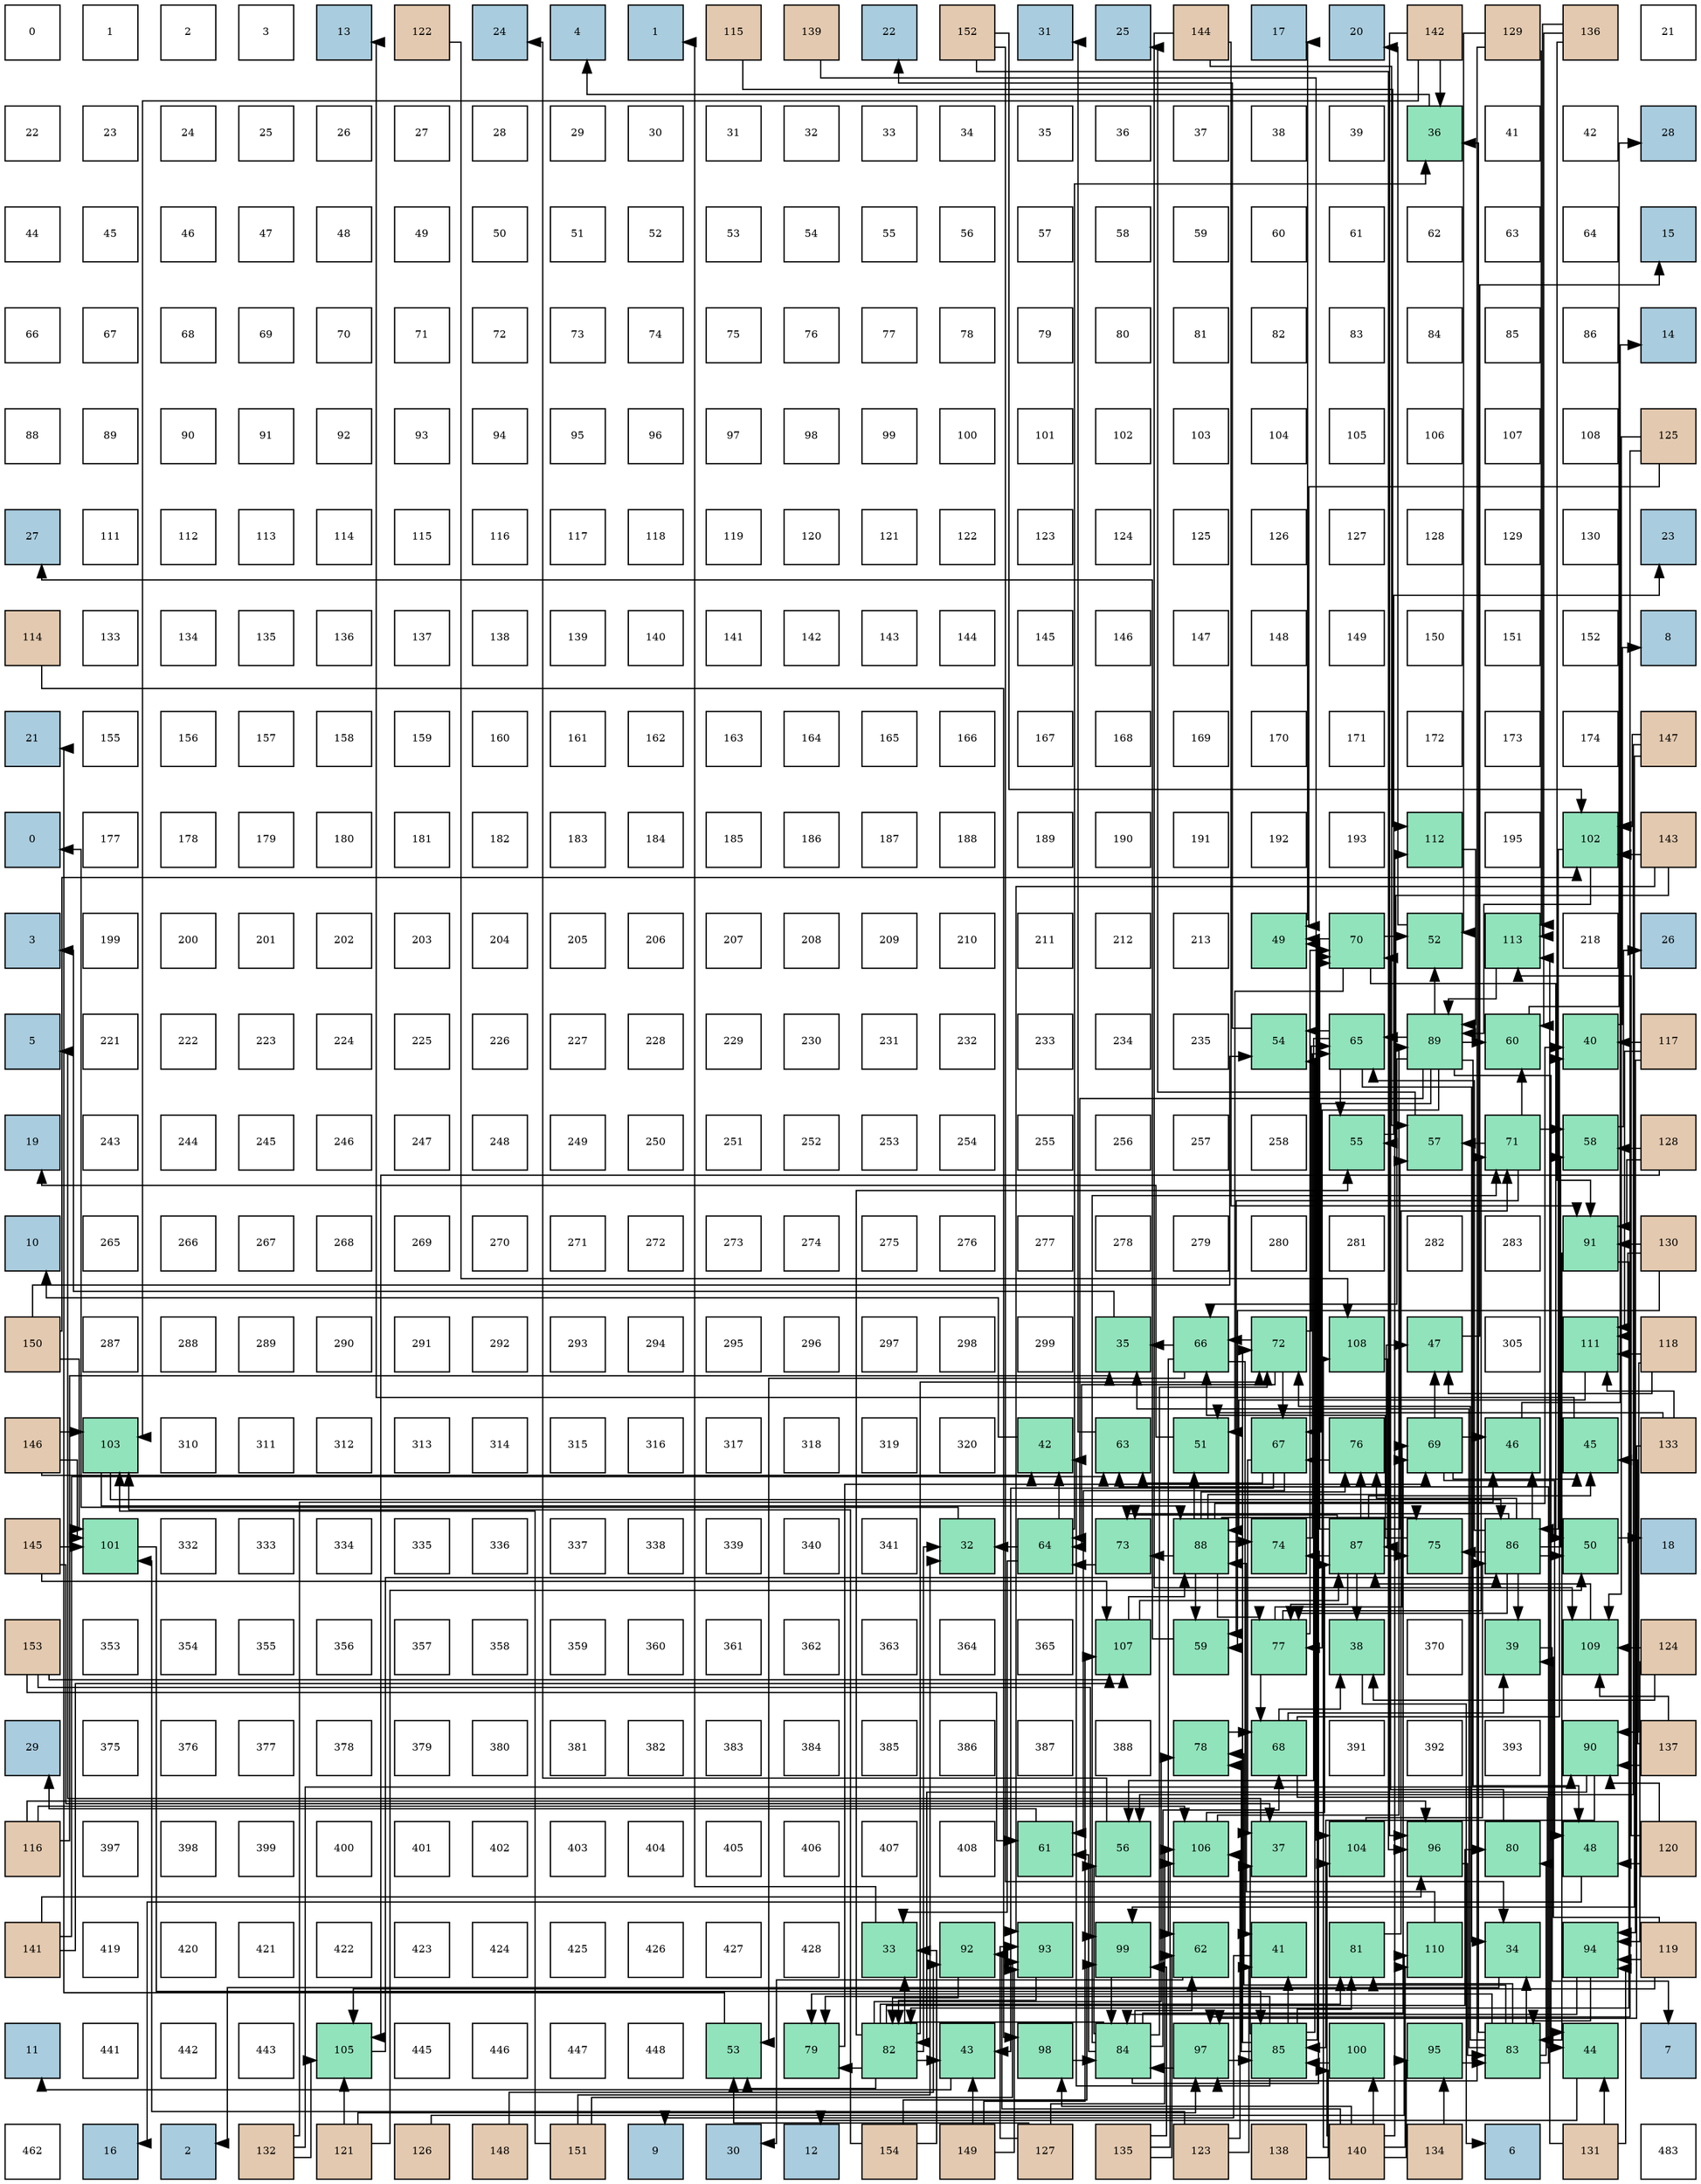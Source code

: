 digraph layout{
 rankdir=TB;
 splines=ortho;
 node [style=filled shape=square fixedsize=true width=0.6];
0[label="0", fontsize=8, fillcolor="#ffffff"];
1[label="1", fontsize=8, fillcolor="#ffffff"];
2[label="2", fontsize=8, fillcolor="#ffffff"];
3[label="3", fontsize=8, fillcolor="#ffffff"];
4[label="13", fontsize=8, fillcolor="#a9ccde"];
5[label="122", fontsize=8, fillcolor="#e3c9af"];
6[label="24", fontsize=8, fillcolor="#a9ccde"];
7[label="4", fontsize=8, fillcolor="#a9ccde"];
8[label="1", fontsize=8, fillcolor="#a9ccde"];
9[label="115", fontsize=8, fillcolor="#e3c9af"];
10[label="139", fontsize=8, fillcolor="#e3c9af"];
11[label="22", fontsize=8, fillcolor="#a9ccde"];
12[label="152", fontsize=8, fillcolor="#e3c9af"];
13[label="31", fontsize=8, fillcolor="#a9ccde"];
14[label="25", fontsize=8, fillcolor="#a9ccde"];
15[label="144", fontsize=8, fillcolor="#e3c9af"];
16[label="17", fontsize=8, fillcolor="#a9ccde"];
17[label="20", fontsize=8, fillcolor="#a9ccde"];
18[label="142", fontsize=8, fillcolor="#e3c9af"];
19[label="129", fontsize=8, fillcolor="#e3c9af"];
20[label="136", fontsize=8, fillcolor="#e3c9af"];
21[label="21", fontsize=8, fillcolor="#ffffff"];
22[label="22", fontsize=8, fillcolor="#ffffff"];
23[label="23", fontsize=8, fillcolor="#ffffff"];
24[label="24", fontsize=8, fillcolor="#ffffff"];
25[label="25", fontsize=8, fillcolor="#ffffff"];
26[label="26", fontsize=8, fillcolor="#ffffff"];
27[label="27", fontsize=8, fillcolor="#ffffff"];
28[label="28", fontsize=8, fillcolor="#ffffff"];
29[label="29", fontsize=8, fillcolor="#ffffff"];
30[label="30", fontsize=8, fillcolor="#ffffff"];
31[label="31", fontsize=8, fillcolor="#ffffff"];
32[label="32", fontsize=8, fillcolor="#ffffff"];
33[label="33", fontsize=8, fillcolor="#ffffff"];
34[label="34", fontsize=8, fillcolor="#ffffff"];
35[label="35", fontsize=8, fillcolor="#ffffff"];
36[label="36", fontsize=8, fillcolor="#ffffff"];
37[label="37", fontsize=8, fillcolor="#ffffff"];
38[label="38", fontsize=8, fillcolor="#ffffff"];
39[label="39", fontsize=8, fillcolor="#ffffff"];
40[label="36", fontsize=8, fillcolor="#91e3bb"];
41[label="41", fontsize=8, fillcolor="#ffffff"];
42[label="42", fontsize=8, fillcolor="#ffffff"];
43[label="28", fontsize=8, fillcolor="#a9ccde"];
44[label="44", fontsize=8, fillcolor="#ffffff"];
45[label="45", fontsize=8, fillcolor="#ffffff"];
46[label="46", fontsize=8, fillcolor="#ffffff"];
47[label="47", fontsize=8, fillcolor="#ffffff"];
48[label="48", fontsize=8, fillcolor="#ffffff"];
49[label="49", fontsize=8, fillcolor="#ffffff"];
50[label="50", fontsize=8, fillcolor="#ffffff"];
51[label="51", fontsize=8, fillcolor="#ffffff"];
52[label="52", fontsize=8, fillcolor="#ffffff"];
53[label="53", fontsize=8, fillcolor="#ffffff"];
54[label="54", fontsize=8, fillcolor="#ffffff"];
55[label="55", fontsize=8, fillcolor="#ffffff"];
56[label="56", fontsize=8, fillcolor="#ffffff"];
57[label="57", fontsize=8, fillcolor="#ffffff"];
58[label="58", fontsize=8, fillcolor="#ffffff"];
59[label="59", fontsize=8, fillcolor="#ffffff"];
60[label="60", fontsize=8, fillcolor="#ffffff"];
61[label="61", fontsize=8, fillcolor="#ffffff"];
62[label="62", fontsize=8, fillcolor="#ffffff"];
63[label="63", fontsize=8, fillcolor="#ffffff"];
64[label="64", fontsize=8, fillcolor="#ffffff"];
65[label="15", fontsize=8, fillcolor="#a9ccde"];
66[label="66", fontsize=8, fillcolor="#ffffff"];
67[label="67", fontsize=8, fillcolor="#ffffff"];
68[label="68", fontsize=8, fillcolor="#ffffff"];
69[label="69", fontsize=8, fillcolor="#ffffff"];
70[label="70", fontsize=8, fillcolor="#ffffff"];
71[label="71", fontsize=8, fillcolor="#ffffff"];
72[label="72", fontsize=8, fillcolor="#ffffff"];
73[label="73", fontsize=8, fillcolor="#ffffff"];
74[label="74", fontsize=8, fillcolor="#ffffff"];
75[label="75", fontsize=8, fillcolor="#ffffff"];
76[label="76", fontsize=8, fillcolor="#ffffff"];
77[label="77", fontsize=8, fillcolor="#ffffff"];
78[label="78", fontsize=8, fillcolor="#ffffff"];
79[label="79", fontsize=8, fillcolor="#ffffff"];
80[label="80", fontsize=8, fillcolor="#ffffff"];
81[label="81", fontsize=8, fillcolor="#ffffff"];
82[label="82", fontsize=8, fillcolor="#ffffff"];
83[label="83", fontsize=8, fillcolor="#ffffff"];
84[label="84", fontsize=8, fillcolor="#ffffff"];
85[label="85", fontsize=8, fillcolor="#ffffff"];
86[label="86", fontsize=8, fillcolor="#ffffff"];
87[label="14", fontsize=8, fillcolor="#a9ccde"];
88[label="88", fontsize=8, fillcolor="#ffffff"];
89[label="89", fontsize=8, fillcolor="#ffffff"];
90[label="90", fontsize=8, fillcolor="#ffffff"];
91[label="91", fontsize=8, fillcolor="#ffffff"];
92[label="92", fontsize=8, fillcolor="#ffffff"];
93[label="93", fontsize=8, fillcolor="#ffffff"];
94[label="94", fontsize=8, fillcolor="#ffffff"];
95[label="95", fontsize=8, fillcolor="#ffffff"];
96[label="96", fontsize=8, fillcolor="#ffffff"];
97[label="97", fontsize=8, fillcolor="#ffffff"];
98[label="98", fontsize=8, fillcolor="#ffffff"];
99[label="99", fontsize=8, fillcolor="#ffffff"];
100[label="100", fontsize=8, fillcolor="#ffffff"];
101[label="101", fontsize=8, fillcolor="#ffffff"];
102[label="102", fontsize=8, fillcolor="#ffffff"];
103[label="103", fontsize=8, fillcolor="#ffffff"];
104[label="104", fontsize=8, fillcolor="#ffffff"];
105[label="105", fontsize=8, fillcolor="#ffffff"];
106[label="106", fontsize=8, fillcolor="#ffffff"];
107[label="107", fontsize=8, fillcolor="#ffffff"];
108[label="108", fontsize=8, fillcolor="#ffffff"];
109[label="125", fontsize=8, fillcolor="#e3c9af"];
110[label="27", fontsize=8, fillcolor="#a9ccde"];
111[label="111", fontsize=8, fillcolor="#ffffff"];
112[label="112", fontsize=8, fillcolor="#ffffff"];
113[label="113", fontsize=8, fillcolor="#ffffff"];
114[label="114", fontsize=8, fillcolor="#ffffff"];
115[label="115", fontsize=8, fillcolor="#ffffff"];
116[label="116", fontsize=8, fillcolor="#ffffff"];
117[label="117", fontsize=8, fillcolor="#ffffff"];
118[label="118", fontsize=8, fillcolor="#ffffff"];
119[label="119", fontsize=8, fillcolor="#ffffff"];
120[label="120", fontsize=8, fillcolor="#ffffff"];
121[label="121", fontsize=8, fillcolor="#ffffff"];
122[label="122", fontsize=8, fillcolor="#ffffff"];
123[label="123", fontsize=8, fillcolor="#ffffff"];
124[label="124", fontsize=8, fillcolor="#ffffff"];
125[label="125", fontsize=8, fillcolor="#ffffff"];
126[label="126", fontsize=8, fillcolor="#ffffff"];
127[label="127", fontsize=8, fillcolor="#ffffff"];
128[label="128", fontsize=8, fillcolor="#ffffff"];
129[label="129", fontsize=8, fillcolor="#ffffff"];
130[label="130", fontsize=8, fillcolor="#ffffff"];
131[label="23", fontsize=8, fillcolor="#a9ccde"];
132[label="114", fontsize=8, fillcolor="#e3c9af"];
133[label="133", fontsize=8, fillcolor="#ffffff"];
134[label="134", fontsize=8, fillcolor="#ffffff"];
135[label="135", fontsize=8, fillcolor="#ffffff"];
136[label="136", fontsize=8, fillcolor="#ffffff"];
137[label="137", fontsize=8, fillcolor="#ffffff"];
138[label="138", fontsize=8, fillcolor="#ffffff"];
139[label="139", fontsize=8, fillcolor="#ffffff"];
140[label="140", fontsize=8, fillcolor="#ffffff"];
141[label="141", fontsize=8, fillcolor="#ffffff"];
142[label="142", fontsize=8, fillcolor="#ffffff"];
143[label="143", fontsize=8, fillcolor="#ffffff"];
144[label="144", fontsize=8, fillcolor="#ffffff"];
145[label="145", fontsize=8, fillcolor="#ffffff"];
146[label="146", fontsize=8, fillcolor="#ffffff"];
147[label="147", fontsize=8, fillcolor="#ffffff"];
148[label="148", fontsize=8, fillcolor="#ffffff"];
149[label="149", fontsize=8, fillcolor="#ffffff"];
150[label="150", fontsize=8, fillcolor="#ffffff"];
151[label="151", fontsize=8, fillcolor="#ffffff"];
152[label="152", fontsize=8, fillcolor="#ffffff"];
153[label="8", fontsize=8, fillcolor="#a9ccde"];
154[label="21", fontsize=8, fillcolor="#a9ccde"];
155[label="155", fontsize=8, fillcolor="#ffffff"];
156[label="156", fontsize=8, fillcolor="#ffffff"];
157[label="157", fontsize=8, fillcolor="#ffffff"];
158[label="158", fontsize=8, fillcolor="#ffffff"];
159[label="159", fontsize=8, fillcolor="#ffffff"];
160[label="160", fontsize=8, fillcolor="#ffffff"];
161[label="161", fontsize=8, fillcolor="#ffffff"];
162[label="162", fontsize=8, fillcolor="#ffffff"];
163[label="163", fontsize=8, fillcolor="#ffffff"];
164[label="164", fontsize=8, fillcolor="#ffffff"];
165[label="165", fontsize=8, fillcolor="#ffffff"];
166[label="166", fontsize=8, fillcolor="#ffffff"];
167[label="167", fontsize=8, fillcolor="#ffffff"];
168[label="168", fontsize=8, fillcolor="#ffffff"];
169[label="169", fontsize=8, fillcolor="#ffffff"];
170[label="170", fontsize=8, fillcolor="#ffffff"];
171[label="171", fontsize=8, fillcolor="#ffffff"];
172[label="172", fontsize=8, fillcolor="#ffffff"];
173[label="173", fontsize=8, fillcolor="#ffffff"];
174[label="174", fontsize=8, fillcolor="#ffffff"];
175[label="147", fontsize=8, fillcolor="#e3c9af"];
176[label="0", fontsize=8, fillcolor="#a9ccde"];
177[label="177", fontsize=8, fillcolor="#ffffff"];
178[label="178", fontsize=8, fillcolor="#ffffff"];
179[label="179", fontsize=8, fillcolor="#ffffff"];
180[label="180", fontsize=8, fillcolor="#ffffff"];
181[label="181", fontsize=8, fillcolor="#ffffff"];
182[label="182", fontsize=8, fillcolor="#ffffff"];
183[label="183", fontsize=8, fillcolor="#ffffff"];
184[label="184", fontsize=8, fillcolor="#ffffff"];
185[label="185", fontsize=8, fillcolor="#ffffff"];
186[label="186", fontsize=8, fillcolor="#ffffff"];
187[label="187", fontsize=8, fillcolor="#ffffff"];
188[label="188", fontsize=8, fillcolor="#ffffff"];
189[label="189", fontsize=8, fillcolor="#ffffff"];
190[label="190", fontsize=8, fillcolor="#ffffff"];
191[label="191", fontsize=8, fillcolor="#ffffff"];
192[label="192", fontsize=8, fillcolor="#ffffff"];
193[label="193", fontsize=8, fillcolor="#ffffff"];
194[label="112", fontsize=8, fillcolor="#91e3bb"];
195[label="195", fontsize=8, fillcolor="#ffffff"];
196[label="102", fontsize=8, fillcolor="#91e3bb"];
197[label="143", fontsize=8, fillcolor="#e3c9af"];
198[label="3", fontsize=8, fillcolor="#a9ccde"];
199[label="199", fontsize=8, fillcolor="#ffffff"];
200[label="200", fontsize=8, fillcolor="#ffffff"];
201[label="201", fontsize=8, fillcolor="#ffffff"];
202[label="202", fontsize=8, fillcolor="#ffffff"];
203[label="203", fontsize=8, fillcolor="#ffffff"];
204[label="204", fontsize=8, fillcolor="#ffffff"];
205[label="205", fontsize=8, fillcolor="#ffffff"];
206[label="206", fontsize=8, fillcolor="#ffffff"];
207[label="207", fontsize=8, fillcolor="#ffffff"];
208[label="208", fontsize=8, fillcolor="#ffffff"];
209[label="209", fontsize=8, fillcolor="#ffffff"];
210[label="210", fontsize=8, fillcolor="#ffffff"];
211[label="211", fontsize=8, fillcolor="#ffffff"];
212[label="212", fontsize=8, fillcolor="#ffffff"];
213[label="213", fontsize=8, fillcolor="#ffffff"];
214[label="49", fontsize=8, fillcolor="#91e3bb"];
215[label="70", fontsize=8, fillcolor="#91e3bb"];
216[label="52", fontsize=8, fillcolor="#91e3bb"];
217[label="113", fontsize=8, fillcolor="#91e3bb"];
218[label="218", fontsize=8, fillcolor="#ffffff"];
219[label="26", fontsize=8, fillcolor="#a9ccde"];
220[label="5", fontsize=8, fillcolor="#a9ccde"];
221[label="221", fontsize=8, fillcolor="#ffffff"];
222[label="222", fontsize=8, fillcolor="#ffffff"];
223[label="223", fontsize=8, fillcolor="#ffffff"];
224[label="224", fontsize=8, fillcolor="#ffffff"];
225[label="225", fontsize=8, fillcolor="#ffffff"];
226[label="226", fontsize=8, fillcolor="#ffffff"];
227[label="227", fontsize=8, fillcolor="#ffffff"];
228[label="228", fontsize=8, fillcolor="#ffffff"];
229[label="229", fontsize=8, fillcolor="#ffffff"];
230[label="230", fontsize=8, fillcolor="#ffffff"];
231[label="231", fontsize=8, fillcolor="#ffffff"];
232[label="232", fontsize=8, fillcolor="#ffffff"];
233[label="233", fontsize=8, fillcolor="#ffffff"];
234[label="234", fontsize=8, fillcolor="#ffffff"];
235[label="235", fontsize=8, fillcolor="#ffffff"];
236[label="54", fontsize=8, fillcolor="#91e3bb"];
237[label="65", fontsize=8, fillcolor="#91e3bb"];
238[label="89", fontsize=8, fillcolor="#91e3bb"];
239[label="60", fontsize=8, fillcolor="#91e3bb"];
240[label="40", fontsize=8, fillcolor="#91e3bb"];
241[label="117", fontsize=8, fillcolor="#e3c9af"];
242[label="19", fontsize=8, fillcolor="#a9ccde"];
243[label="243", fontsize=8, fillcolor="#ffffff"];
244[label="244", fontsize=8, fillcolor="#ffffff"];
245[label="245", fontsize=8, fillcolor="#ffffff"];
246[label="246", fontsize=8, fillcolor="#ffffff"];
247[label="247", fontsize=8, fillcolor="#ffffff"];
248[label="248", fontsize=8, fillcolor="#ffffff"];
249[label="249", fontsize=8, fillcolor="#ffffff"];
250[label="250", fontsize=8, fillcolor="#ffffff"];
251[label="251", fontsize=8, fillcolor="#ffffff"];
252[label="252", fontsize=8, fillcolor="#ffffff"];
253[label="253", fontsize=8, fillcolor="#ffffff"];
254[label="254", fontsize=8, fillcolor="#ffffff"];
255[label="255", fontsize=8, fillcolor="#ffffff"];
256[label="256", fontsize=8, fillcolor="#ffffff"];
257[label="257", fontsize=8, fillcolor="#ffffff"];
258[label="258", fontsize=8, fillcolor="#ffffff"];
259[label="55", fontsize=8, fillcolor="#91e3bb"];
260[label="57", fontsize=8, fillcolor="#91e3bb"];
261[label="71", fontsize=8, fillcolor="#91e3bb"];
262[label="58", fontsize=8, fillcolor="#91e3bb"];
263[label="128", fontsize=8, fillcolor="#e3c9af"];
264[label="10", fontsize=8, fillcolor="#a9ccde"];
265[label="265", fontsize=8, fillcolor="#ffffff"];
266[label="266", fontsize=8, fillcolor="#ffffff"];
267[label="267", fontsize=8, fillcolor="#ffffff"];
268[label="268", fontsize=8, fillcolor="#ffffff"];
269[label="269", fontsize=8, fillcolor="#ffffff"];
270[label="270", fontsize=8, fillcolor="#ffffff"];
271[label="271", fontsize=8, fillcolor="#ffffff"];
272[label="272", fontsize=8, fillcolor="#ffffff"];
273[label="273", fontsize=8, fillcolor="#ffffff"];
274[label="274", fontsize=8, fillcolor="#ffffff"];
275[label="275", fontsize=8, fillcolor="#ffffff"];
276[label="276", fontsize=8, fillcolor="#ffffff"];
277[label="277", fontsize=8, fillcolor="#ffffff"];
278[label="278", fontsize=8, fillcolor="#ffffff"];
279[label="279", fontsize=8, fillcolor="#ffffff"];
280[label="280", fontsize=8, fillcolor="#ffffff"];
281[label="281", fontsize=8, fillcolor="#ffffff"];
282[label="282", fontsize=8, fillcolor="#ffffff"];
283[label="283", fontsize=8, fillcolor="#ffffff"];
284[label="91", fontsize=8, fillcolor="#91e3bb"];
285[label="130", fontsize=8, fillcolor="#e3c9af"];
286[label="150", fontsize=8, fillcolor="#e3c9af"];
287[label="287", fontsize=8, fillcolor="#ffffff"];
288[label="288", fontsize=8, fillcolor="#ffffff"];
289[label="289", fontsize=8, fillcolor="#ffffff"];
290[label="290", fontsize=8, fillcolor="#ffffff"];
291[label="291", fontsize=8, fillcolor="#ffffff"];
292[label="292", fontsize=8, fillcolor="#ffffff"];
293[label="293", fontsize=8, fillcolor="#ffffff"];
294[label="294", fontsize=8, fillcolor="#ffffff"];
295[label="295", fontsize=8, fillcolor="#ffffff"];
296[label="296", fontsize=8, fillcolor="#ffffff"];
297[label="297", fontsize=8, fillcolor="#ffffff"];
298[label="298", fontsize=8, fillcolor="#ffffff"];
299[label="299", fontsize=8, fillcolor="#ffffff"];
300[label="35", fontsize=8, fillcolor="#91e3bb"];
301[label="66", fontsize=8, fillcolor="#91e3bb"];
302[label="72", fontsize=8, fillcolor="#91e3bb"];
303[label="108", fontsize=8, fillcolor="#91e3bb"];
304[label="47", fontsize=8, fillcolor="#91e3bb"];
305[label="305", fontsize=8, fillcolor="#ffffff"];
306[label="111", fontsize=8, fillcolor="#91e3bb"];
307[label="118", fontsize=8, fillcolor="#e3c9af"];
308[label="146", fontsize=8, fillcolor="#e3c9af"];
309[label="103", fontsize=8, fillcolor="#91e3bb"];
310[label="310", fontsize=8, fillcolor="#ffffff"];
311[label="311", fontsize=8, fillcolor="#ffffff"];
312[label="312", fontsize=8, fillcolor="#ffffff"];
313[label="313", fontsize=8, fillcolor="#ffffff"];
314[label="314", fontsize=8, fillcolor="#ffffff"];
315[label="315", fontsize=8, fillcolor="#ffffff"];
316[label="316", fontsize=8, fillcolor="#ffffff"];
317[label="317", fontsize=8, fillcolor="#ffffff"];
318[label="318", fontsize=8, fillcolor="#ffffff"];
319[label="319", fontsize=8, fillcolor="#ffffff"];
320[label="320", fontsize=8, fillcolor="#ffffff"];
321[label="42", fontsize=8, fillcolor="#91e3bb"];
322[label="63", fontsize=8, fillcolor="#91e3bb"];
323[label="51", fontsize=8, fillcolor="#91e3bb"];
324[label="67", fontsize=8, fillcolor="#91e3bb"];
325[label="76", fontsize=8, fillcolor="#91e3bb"];
326[label="69", fontsize=8, fillcolor="#91e3bb"];
327[label="46", fontsize=8, fillcolor="#91e3bb"];
328[label="45", fontsize=8, fillcolor="#91e3bb"];
329[label="133", fontsize=8, fillcolor="#e3c9af"];
330[label="145", fontsize=8, fillcolor="#e3c9af"];
331[label="101", fontsize=8, fillcolor="#91e3bb"];
332[label="332", fontsize=8, fillcolor="#ffffff"];
333[label="333", fontsize=8, fillcolor="#ffffff"];
334[label="334", fontsize=8, fillcolor="#ffffff"];
335[label="335", fontsize=8, fillcolor="#ffffff"];
336[label="336", fontsize=8, fillcolor="#ffffff"];
337[label="337", fontsize=8, fillcolor="#ffffff"];
338[label="338", fontsize=8, fillcolor="#ffffff"];
339[label="339", fontsize=8, fillcolor="#ffffff"];
340[label="340", fontsize=8, fillcolor="#ffffff"];
341[label="341", fontsize=8, fillcolor="#ffffff"];
342[label="32", fontsize=8, fillcolor="#91e3bb"];
343[label="64", fontsize=8, fillcolor="#91e3bb"];
344[label="73", fontsize=8, fillcolor="#91e3bb"];
345[label="88", fontsize=8, fillcolor="#91e3bb"];
346[label="74", fontsize=8, fillcolor="#91e3bb"];
347[label="87", fontsize=8, fillcolor="#91e3bb"];
348[label="75", fontsize=8, fillcolor="#91e3bb"];
349[label="86", fontsize=8, fillcolor="#91e3bb"];
350[label="50", fontsize=8, fillcolor="#91e3bb"];
351[label="18", fontsize=8, fillcolor="#a9ccde"];
352[label="153", fontsize=8, fillcolor="#e3c9af"];
353[label="353", fontsize=8, fillcolor="#ffffff"];
354[label="354", fontsize=8, fillcolor="#ffffff"];
355[label="355", fontsize=8, fillcolor="#ffffff"];
356[label="356", fontsize=8, fillcolor="#ffffff"];
357[label="357", fontsize=8, fillcolor="#ffffff"];
358[label="358", fontsize=8, fillcolor="#ffffff"];
359[label="359", fontsize=8, fillcolor="#ffffff"];
360[label="360", fontsize=8, fillcolor="#ffffff"];
361[label="361", fontsize=8, fillcolor="#ffffff"];
362[label="362", fontsize=8, fillcolor="#ffffff"];
363[label="363", fontsize=8, fillcolor="#ffffff"];
364[label="364", fontsize=8, fillcolor="#ffffff"];
365[label="365", fontsize=8, fillcolor="#ffffff"];
366[label="107", fontsize=8, fillcolor="#91e3bb"];
367[label="59", fontsize=8, fillcolor="#91e3bb"];
368[label="77", fontsize=8, fillcolor="#91e3bb"];
369[label="38", fontsize=8, fillcolor="#91e3bb"];
370[label="370", fontsize=8, fillcolor="#ffffff"];
371[label="39", fontsize=8, fillcolor="#91e3bb"];
372[label="109", fontsize=8, fillcolor="#91e3bb"];
373[label="124", fontsize=8, fillcolor="#e3c9af"];
374[label="29", fontsize=8, fillcolor="#a9ccde"];
375[label="375", fontsize=8, fillcolor="#ffffff"];
376[label="376", fontsize=8, fillcolor="#ffffff"];
377[label="377", fontsize=8, fillcolor="#ffffff"];
378[label="378", fontsize=8, fillcolor="#ffffff"];
379[label="379", fontsize=8, fillcolor="#ffffff"];
380[label="380", fontsize=8, fillcolor="#ffffff"];
381[label="381", fontsize=8, fillcolor="#ffffff"];
382[label="382", fontsize=8, fillcolor="#ffffff"];
383[label="383", fontsize=8, fillcolor="#ffffff"];
384[label="384", fontsize=8, fillcolor="#ffffff"];
385[label="385", fontsize=8, fillcolor="#ffffff"];
386[label="386", fontsize=8, fillcolor="#ffffff"];
387[label="387", fontsize=8, fillcolor="#ffffff"];
388[label="388", fontsize=8, fillcolor="#ffffff"];
389[label="78", fontsize=8, fillcolor="#91e3bb"];
390[label="68", fontsize=8, fillcolor="#91e3bb"];
391[label="391", fontsize=8, fillcolor="#ffffff"];
392[label="392", fontsize=8, fillcolor="#ffffff"];
393[label="393", fontsize=8, fillcolor="#ffffff"];
394[label="90", fontsize=8, fillcolor="#91e3bb"];
395[label="137", fontsize=8, fillcolor="#e3c9af"];
396[label="116", fontsize=8, fillcolor="#e3c9af"];
397[label="397", fontsize=8, fillcolor="#ffffff"];
398[label="398", fontsize=8, fillcolor="#ffffff"];
399[label="399", fontsize=8, fillcolor="#ffffff"];
400[label="400", fontsize=8, fillcolor="#ffffff"];
401[label="401", fontsize=8, fillcolor="#ffffff"];
402[label="402", fontsize=8, fillcolor="#ffffff"];
403[label="403", fontsize=8, fillcolor="#ffffff"];
404[label="404", fontsize=8, fillcolor="#ffffff"];
405[label="405", fontsize=8, fillcolor="#ffffff"];
406[label="406", fontsize=8, fillcolor="#ffffff"];
407[label="407", fontsize=8, fillcolor="#ffffff"];
408[label="408", fontsize=8, fillcolor="#ffffff"];
409[label="61", fontsize=8, fillcolor="#91e3bb"];
410[label="56", fontsize=8, fillcolor="#91e3bb"];
411[label="106", fontsize=8, fillcolor="#91e3bb"];
412[label="37", fontsize=8, fillcolor="#91e3bb"];
413[label="104", fontsize=8, fillcolor="#91e3bb"];
414[label="96", fontsize=8, fillcolor="#91e3bb"];
415[label="80", fontsize=8, fillcolor="#91e3bb"];
416[label="48", fontsize=8, fillcolor="#91e3bb"];
417[label="120", fontsize=8, fillcolor="#e3c9af"];
418[label="141", fontsize=8, fillcolor="#e3c9af"];
419[label="419", fontsize=8, fillcolor="#ffffff"];
420[label="420", fontsize=8, fillcolor="#ffffff"];
421[label="421", fontsize=8, fillcolor="#ffffff"];
422[label="422", fontsize=8, fillcolor="#ffffff"];
423[label="423", fontsize=8, fillcolor="#ffffff"];
424[label="424", fontsize=8, fillcolor="#ffffff"];
425[label="425", fontsize=8, fillcolor="#ffffff"];
426[label="426", fontsize=8, fillcolor="#ffffff"];
427[label="427", fontsize=8, fillcolor="#ffffff"];
428[label="428", fontsize=8, fillcolor="#ffffff"];
429[label="33", fontsize=8, fillcolor="#91e3bb"];
430[label="92", fontsize=8, fillcolor="#91e3bb"];
431[label="93", fontsize=8, fillcolor="#91e3bb"];
432[label="99", fontsize=8, fillcolor="#91e3bb"];
433[label="62", fontsize=8, fillcolor="#91e3bb"];
434[label="41", fontsize=8, fillcolor="#91e3bb"];
435[label="81", fontsize=8, fillcolor="#91e3bb"];
436[label="110", fontsize=8, fillcolor="#91e3bb"];
437[label="34", fontsize=8, fillcolor="#91e3bb"];
438[label="94", fontsize=8, fillcolor="#91e3bb"];
439[label="119", fontsize=8, fillcolor="#e3c9af"];
440[label="11", fontsize=8, fillcolor="#a9ccde"];
441[label="441", fontsize=8, fillcolor="#ffffff"];
442[label="442", fontsize=8, fillcolor="#ffffff"];
443[label="443", fontsize=8, fillcolor="#ffffff"];
444[label="105", fontsize=8, fillcolor="#91e3bb"];
445[label="445", fontsize=8, fillcolor="#ffffff"];
446[label="446", fontsize=8, fillcolor="#ffffff"];
447[label="447", fontsize=8, fillcolor="#ffffff"];
448[label="448", fontsize=8, fillcolor="#ffffff"];
449[label="53", fontsize=8, fillcolor="#91e3bb"];
450[label="79", fontsize=8, fillcolor="#91e3bb"];
451[label="82", fontsize=8, fillcolor="#91e3bb"];
452[label="43", fontsize=8, fillcolor="#91e3bb"];
453[label="98", fontsize=8, fillcolor="#91e3bb"];
454[label="84", fontsize=8, fillcolor="#91e3bb"];
455[label="97", fontsize=8, fillcolor="#91e3bb"];
456[label="85", fontsize=8, fillcolor="#91e3bb"];
457[label="100", fontsize=8, fillcolor="#91e3bb"];
458[label="95", fontsize=8, fillcolor="#91e3bb"];
459[label="83", fontsize=8, fillcolor="#91e3bb"];
460[label="44", fontsize=8, fillcolor="#91e3bb"];
461[label="7", fontsize=8, fillcolor="#a9ccde"];
462[label="462", fontsize=8, fillcolor="#ffffff"];
463[label="16", fontsize=8, fillcolor="#a9ccde"];
464[label="2", fontsize=8, fillcolor="#a9ccde"];
465[label="132", fontsize=8, fillcolor="#e3c9af"];
466[label="121", fontsize=8, fillcolor="#e3c9af"];
467[label="126", fontsize=8, fillcolor="#e3c9af"];
468[label="148", fontsize=8, fillcolor="#e3c9af"];
469[label="151", fontsize=8, fillcolor="#e3c9af"];
470[label="9", fontsize=8, fillcolor="#a9ccde"];
471[label="30", fontsize=8, fillcolor="#a9ccde"];
472[label="12", fontsize=8, fillcolor="#a9ccde"];
473[label="154", fontsize=8, fillcolor="#e3c9af"];
474[label="149", fontsize=8, fillcolor="#e3c9af"];
475[label="127", fontsize=8, fillcolor="#e3c9af"];
476[label="135", fontsize=8, fillcolor="#e3c9af"];
477[label="123", fontsize=8, fillcolor="#e3c9af"];
478[label="138", fontsize=8, fillcolor="#e3c9af"];
479[label="140", fontsize=8, fillcolor="#e3c9af"];
480[label="134", fontsize=8, fillcolor="#e3c9af"];
481[label="6", fontsize=8, fillcolor="#a9ccde"];
482[label="131", fontsize=8, fillcolor="#e3c9af"];
483[label="483", fontsize=8, fillcolor="#ffffff"];
edge [constraint=false, style=vis];342 -> 176;
429 -> 8;
437 -> 464;
300 -> 198;
40 -> 7;
412 -> 220;
369 -> 481;
371 -> 461;
240 -> 153;
434 -> 470;
321 -> 264;
452 -> 440;
460 -> 472;
328 -> 4;
327 -> 87;
304 -> 65;
416 -> 463;
214 -> 16;
350 -> 351;
323 -> 242;
216 -> 17;
449 -> 154;
236 -> 11;
259 -> 131;
410 -> 6;
260 -> 14;
262 -> 219;
367 -> 110;
239 -> 43;
409 -> 374;
433 -> 471;
322 -> 13;
343 -> 342;
343 -> 429;
343 -> 40;
343 -> 321;
237 -> 437;
237 -> 236;
237 -> 259;
237 -> 410;
301 -> 300;
301 -> 434;
301 -> 449;
301 -> 433;
324 -> 412;
324 -> 452;
324 -> 409;
324 -> 322;
390 -> 369;
390 -> 371;
390 -> 240;
390 -> 460;
326 -> 328;
326 -> 327;
326 -> 304;
326 -> 416;
215 -> 214;
215 -> 350;
215 -> 323;
215 -> 216;
261 -> 260;
261 -> 262;
261 -> 367;
261 -> 239;
302 -> 343;
302 -> 237;
302 -> 301;
302 -> 324;
344 -> 343;
346 -> 237;
348 -> 301;
325 -> 324;
368 -> 390;
368 -> 326;
368 -> 215;
368 -> 261;
389 -> 390;
450 -> 326;
415 -> 215;
435 -> 261;
451 -> 342;
451 -> 452;
451 -> 449;
451 -> 259;
451 -> 302;
451 -> 389;
451 -> 450;
451 -> 415;
451 -> 435;
459 -> 437;
459 -> 300;
459 -> 40;
459 -> 322;
459 -> 302;
459 -> 389;
459 -> 450;
459 -> 415;
459 -> 435;
454 -> 429;
454 -> 410;
454 -> 409;
454 -> 433;
454 -> 390;
454 -> 326;
454 -> 215;
454 -> 261;
454 -> 302;
456 -> 412;
456 -> 434;
456 -> 321;
456 -> 236;
456 -> 215;
456 -> 302;
456 -> 389;
456 -> 450;
456 -> 435;
349 -> 371;
349 -> 327;
349 -> 350;
349 -> 262;
349 -> 237;
349 -> 344;
349 -> 348;
349 -> 325;
349 -> 368;
347 -> 369;
347 -> 328;
347 -> 214;
347 -> 260;
347 -> 344;
347 -> 346;
347 -> 348;
347 -> 325;
347 -> 368;
345 -> 240;
345 -> 304;
345 -> 323;
345 -> 367;
345 -> 344;
345 -> 346;
345 -> 348;
345 -> 325;
345 -> 368;
238 -> 460;
238 -> 416;
238 -> 216;
238 -> 239;
238 -> 343;
238 -> 237;
238 -> 301;
238 -> 324;
238 -> 368;
394 -> 451;
394 -> 456;
284 -> 451;
284 -> 459;
430 -> 451;
431 -> 451;
438 -> 459;
438 -> 454;
458 -> 459;
414 -> 459;
455 -> 454;
455 -> 456;
453 -> 454;
432 -> 454;
457 -> 456;
331 -> 456;
196 -> 349;
196 -> 238;
309 -> 349;
309 -> 345;
413 -> 349;
444 -> 349;
411 -> 347;
411 -> 238;
366 -> 347;
366 -> 345;
303 -> 347;
372 -> 347;
436 -> 345;
306 -> 345;
194 -> 238;
217 -> 238;
132 -> 453;
9 -> 194;
396 -> 300;
396 -> 414;
396 -> 411;
241 -> 240;
241 -> 438;
241 -> 306;
307 -> 304;
307 -> 394;
307 -> 306;
439 -> 371;
439 -> 438;
439 -> 444;
417 -> 416;
417 -> 394;
417 -> 217;
466 -> 350;
466 -> 455;
466 -> 444;
5 -> 303;
477 -> 434;
477 -> 331;
477 -> 411;
373 -> 369;
373 -> 438;
373 -> 372;
109 -> 214;
109 -> 455;
109 -> 372;
467 -> 436;
475 -> 449;
475 -> 431;
475 -> 411;
263 -> 262;
263 -> 284;
263 -> 444;
19 -> 216;
19 -> 455;
19 -> 217;
285 -> 367;
285 -> 284;
285 -> 306;
482 -> 460;
482 -> 438;
482 -> 217;
465 -> 327;
465 -> 394;
465 -> 444;
329 -> 323;
329 -> 455;
329 -> 306;
480 -> 458;
476 -> 433;
476 -> 432;
476 -> 411;
20 -> 239;
20 -> 284;
20 -> 217;
395 -> 328;
395 -> 394;
395 -> 372;
478 -> 457;
10 -> 413;
479 -> 430;
479 -> 458;
479 -> 453;
479 -> 457;
479 -> 413;
479 -> 303;
479 -> 436;
479 -> 194;
418 -> 322;
418 -> 414;
418 -> 366;
18 -> 40;
18 -> 414;
18 -> 309;
197 -> 259;
197 -> 431;
197 -> 196;
15 -> 260;
15 -> 284;
15 -> 372;
330 -> 412;
330 -> 331;
330 -> 366;
308 -> 321;
308 -> 331;
308 -> 309;
175 -> 410;
175 -> 432;
175 -> 196;
468 -> 430;
474 -> 452;
474 -> 431;
474 -> 366;
286 -> 236;
286 -> 331;
286 -> 196;
469 -> 342;
469 -> 431;
469 -> 309;
12 -> 437;
12 -> 414;
12 -> 196;
352 -> 409;
352 -> 432;
352 -> 366;
473 -> 429;
473 -> 432;
473 -> 309;
edge [constraint=true, style=invis];
0 -> 22 -> 44 -> 66 -> 88 -> 110 -> 132 -> 154 -> 176 -> 198 -> 220 -> 242 -> 264 -> 286 -> 308 -> 330 -> 352 -> 374 -> 396 -> 418 -> 440 -> 462;
1 -> 23 -> 45 -> 67 -> 89 -> 111 -> 133 -> 155 -> 177 -> 199 -> 221 -> 243 -> 265 -> 287 -> 309 -> 331 -> 353 -> 375 -> 397 -> 419 -> 441 -> 463;
2 -> 24 -> 46 -> 68 -> 90 -> 112 -> 134 -> 156 -> 178 -> 200 -> 222 -> 244 -> 266 -> 288 -> 310 -> 332 -> 354 -> 376 -> 398 -> 420 -> 442 -> 464;
3 -> 25 -> 47 -> 69 -> 91 -> 113 -> 135 -> 157 -> 179 -> 201 -> 223 -> 245 -> 267 -> 289 -> 311 -> 333 -> 355 -> 377 -> 399 -> 421 -> 443 -> 465;
4 -> 26 -> 48 -> 70 -> 92 -> 114 -> 136 -> 158 -> 180 -> 202 -> 224 -> 246 -> 268 -> 290 -> 312 -> 334 -> 356 -> 378 -> 400 -> 422 -> 444 -> 466;
5 -> 27 -> 49 -> 71 -> 93 -> 115 -> 137 -> 159 -> 181 -> 203 -> 225 -> 247 -> 269 -> 291 -> 313 -> 335 -> 357 -> 379 -> 401 -> 423 -> 445 -> 467;
6 -> 28 -> 50 -> 72 -> 94 -> 116 -> 138 -> 160 -> 182 -> 204 -> 226 -> 248 -> 270 -> 292 -> 314 -> 336 -> 358 -> 380 -> 402 -> 424 -> 446 -> 468;
7 -> 29 -> 51 -> 73 -> 95 -> 117 -> 139 -> 161 -> 183 -> 205 -> 227 -> 249 -> 271 -> 293 -> 315 -> 337 -> 359 -> 381 -> 403 -> 425 -> 447 -> 469;
8 -> 30 -> 52 -> 74 -> 96 -> 118 -> 140 -> 162 -> 184 -> 206 -> 228 -> 250 -> 272 -> 294 -> 316 -> 338 -> 360 -> 382 -> 404 -> 426 -> 448 -> 470;
9 -> 31 -> 53 -> 75 -> 97 -> 119 -> 141 -> 163 -> 185 -> 207 -> 229 -> 251 -> 273 -> 295 -> 317 -> 339 -> 361 -> 383 -> 405 -> 427 -> 449 -> 471;
10 -> 32 -> 54 -> 76 -> 98 -> 120 -> 142 -> 164 -> 186 -> 208 -> 230 -> 252 -> 274 -> 296 -> 318 -> 340 -> 362 -> 384 -> 406 -> 428 -> 450 -> 472;
11 -> 33 -> 55 -> 77 -> 99 -> 121 -> 143 -> 165 -> 187 -> 209 -> 231 -> 253 -> 275 -> 297 -> 319 -> 341 -> 363 -> 385 -> 407 -> 429 -> 451 -> 473;
12 -> 34 -> 56 -> 78 -> 100 -> 122 -> 144 -> 166 -> 188 -> 210 -> 232 -> 254 -> 276 -> 298 -> 320 -> 342 -> 364 -> 386 -> 408 -> 430 -> 452 -> 474;
13 -> 35 -> 57 -> 79 -> 101 -> 123 -> 145 -> 167 -> 189 -> 211 -> 233 -> 255 -> 277 -> 299 -> 321 -> 343 -> 365 -> 387 -> 409 -> 431 -> 453 -> 475;
14 -> 36 -> 58 -> 80 -> 102 -> 124 -> 146 -> 168 -> 190 -> 212 -> 234 -> 256 -> 278 -> 300 -> 322 -> 344 -> 366 -> 388 -> 410 -> 432 -> 454 -> 476;
15 -> 37 -> 59 -> 81 -> 103 -> 125 -> 147 -> 169 -> 191 -> 213 -> 235 -> 257 -> 279 -> 301 -> 323 -> 345 -> 367 -> 389 -> 411 -> 433 -> 455 -> 477;
16 -> 38 -> 60 -> 82 -> 104 -> 126 -> 148 -> 170 -> 192 -> 214 -> 236 -> 258 -> 280 -> 302 -> 324 -> 346 -> 368 -> 390 -> 412 -> 434 -> 456 -> 478;
17 -> 39 -> 61 -> 83 -> 105 -> 127 -> 149 -> 171 -> 193 -> 215 -> 237 -> 259 -> 281 -> 303 -> 325 -> 347 -> 369 -> 391 -> 413 -> 435 -> 457 -> 479;
18 -> 40 -> 62 -> 84 -> 106 -> 128 -> 150 -> 172 -> 194 -> 216 -> 238 -> 260 -> 282 -> 304 -> 326 -> 348 -> 370 -> 392 -> 414 -> 436 -> 458 -> 480;
19 -> 41 -> 63 -> 85 -> 107 -> 129 -> 151 -> 173 -> 195 -> 217 -> 239 -> 261 -> 283 -> 305 -> 327 -> 349 -> 371 -> 393 -> 415 -> 437 -> 459 -> 481;
20 -> 42 -> 64 -> 86 -> 108 -> 130 -> 152 -> 174 -> 196 -> 218 -> 240 -> 262 -> 284 -> 306 -> 328 -> 350 -> 372 -> 394 -> 416 -> 438 -> 460 -> 482;
21 -> 43 -> 65 -> 87 -> 109 -> 131 -> 153 -> 175 -> 197 -> 219 -> 241 -> 263 -> 285 -> 307 -> 329 -> 351 -> 373 -> 395 -> 417 -> 439 -> 461 -> 483;
rank = same {0 -> 1 -> 2 -> 3 -> 4 -> 5 -> 6 -> 7 -> 8 -> 9 -> 10 -> 11 -> 12 -> 13 -> 14 -> 15 -> 16 -> 17 -> 18 -> 19 -> 20 -> 21};
rank = same {22 -> 23 -> 24 -> 25 -> 26 -> 27 -> 28 -> 29 -> 30 -> 31 -> 32 -> 33 -> 34 -> 35 -> 36 -> 37 -> 38 -> 39 -> 40 -> 41 -> 42 -> 43};
rank = same {44 -> 45 -> 46 -> 47 -> 48 -> 49 -> 50 -> 51 -> 52 -> 53 -> 54 -> 55 -> 56 -> 57 -> 58 -> 59 -> 60 -> 61 -> 62 -> 63 -> 64 -> 65};
rank = same {66 -> 67 -> 68 -> 69 -> 70 -> 71 -> 72 -> 73 -> 74 -> 75 -> 76 -> 77 -> 78 -> 79 -> 80 -> 81 -> 82 -> 83 -> 84 -> 85 -> 86 -> 87};
rank = same {88 -> 89 -> 90 -> 91 -> 92 -> 93 -> 94 -> 95 -> 96 -> 97 -> 98 -> 99 -> 100 -> 101 -> 102 -> 103 -> 104 -> 105 -> 106 -> 107 -> 108 -> 109};
rank = same {110 -> 111 -> 112 -> 113 -> 114 -> 115 -> 116 -> 117 -> 118 -> 119 -> 120 -> 121 -> 122 -> 123 -> 124 -> 125 -> 126 -> 127 -> 128 -> 129 -> 130 -> 131};
rank = same {132 -> 133 -> 134 -> 135 -> 136 -> 137 -> 138 -> 139 -> 140 -> 141 -> 142 -> 143 -> 144 -> 145 -> 146 -> 147 -> 148 -> 149 -> 150 -> 151 -> 152 -> 153};
rank = same {154 -> 155 -> 156 -> 157 -> 158 -> 159 -> 160 -> 161 -> 162 -> 163 -> 164 -> 165 -> 166 -> 167 -> 168 -> 169 -> 170 -> 171 -> 172 -> 173 -> 174 -> 175};
rank = same {176 -> 177 -> 178 -> 179 -> 180 -> 181 -> 182 -> 183 -> 184 -> 185 -> 186 -> 187 -> 188 -> 189 -> 190 -> 191 -> 192 -> 193 -> 194 -> 195 -> 196 -> 197};
rank = same {198 -> 199 -> 200 -> 201 -> 202 -> 203 -> 204 -> 205 -> 206 -> 207 -> 208 -> 209 -> 210 -> 211 -> 212 -> 213 -> 214 -> 215 -> 216 -> 217 -> 218 -> 219};
rank = same {220 -> 221 -> 222 -> 223 -> 224 -> 225 -> 226 -> 227 -> 228 -> 229 -> 230 -> 231 -> 232 -> 233 -> 234 -> 235 -> 236 -> 237 -> 238 -> 239 -> 240 -> 241};
rank = same {242 -> 243 -> 244 -> 245 -> 246 -> 247 -> 248 -> 249 -> 250 -> 251 -> 252 -> 253 -> 254 -> 255 -> 256 -> 257 -> 258 -> 259 -> 260 -> 261 -> 262 -> 263};
rank = same {264 -> 265 -> 266 -> 267 -> 268 -> 269 -> 270 -> 271 -> 272 -> 273 -> 274 -> 275 -> 276 -> 277 -> 278 -> 279 -> 280 -> 281 -> 282 -> 283 -> 284 -> 285};
rank = same {286 -> 287 -> 288 -> 289 -> 290 -> 291 -> 292 -> 293 -> 294 -> 295 -> 296 -> 297 -> 298 -> 299 -> 300 -> 301 -> 302 -> 303 -> 304 -> 305 -> 306 -> 307};
rank = same {308 -> 309 -> 310 -> 311 -> 312 -> 313 -> 314 -> 315 -> 316 -> 317 -> 318 -> 319 -> 320 -> 321 -> 322 -> 323 -> 324 -> 325 -> 326 -> 327 -> 328 -> 329};
rank = same {330 -> 331 -> 332 -> 333 -> 334 -> 335 -> 336 -> 337 -> 338 -> 339 -> 340 -> 341 -> 342 -> 343 -> 344 -> 345 -> 346 -> 347 -> 348 -> 349 -> 350 -> 351};
rank = same {352 -> 353 -> 354 -> 355 -> 356 -> 357 -> 358 -> 359 -> 360 -> 361 -> 362 -> 363 -> 364 -> 365 -> 366 -> 367 -> 368 -> 369 -> 370 -> 371 -> 372 -> 373};
rank = same {374 -> 375 -> 376 -> 377 -> 378 -> 379 -> 380 -> 381 -> 382 -> 383 -> 384 -> 385 -> 386 -> 387 -> 388 -> 389 -> 390 -> 391 -> 392 -> 393 -> 394 -> 395};
rank = same {396 -> 397 -> 398 -> 399 -> 400 -> 401 -> 402 -> 403 -> 404 -> 405 -> 406 -> 407 -> 408 -> 409 -> 410 -> 411 -> 412 -> 413 -> 414 -> 415 -> 416 -> 417};
rank = same {418 -> 419 -> 420 -> 421 -> 422 -> 423 -> 424 -> 425 -> 426 -> 427 -> 428 -> 429 -> 430 -> 431 -> 432 -> 433 -> 434 -> 435 -> 436 -> 437 -> 438 -> 439};
rank = same {440 -> 441 -> 442 -> 443 -> 444 -> 445 -> 446 -> 447 -> 448 -> 449 -> 450 -> 451 -> 452 -> 453 -> 454 -> 455 -> 456 -> 457 -> 458 -> 459 -> 460 -> 461};
rank = same {462 -> 463 -> 464 -> 465 -> 466 -> 467 -> 468 -> 469 -> 470 -> 471 -> 472 -> 473 -> 474 -> 475 -> 476 -> 477 -> 478 -> 479 -> 480 -> 481 -> 482 -> 483};
}